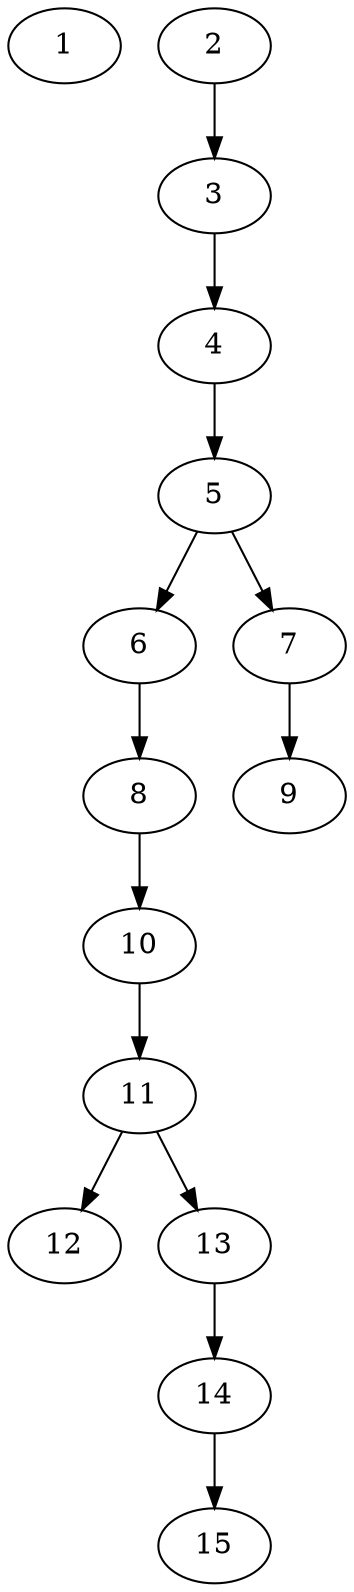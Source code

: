 // DAG automatically generated by daggen at Thu Oct  3 13:59:27 2019
// ./daggen --dot -n 15 --ccr 0.4 --fat 0.3 --regular 0.7 --density 0.5 --mindata 5242880 --maxdata 52428800 
digraph G {
  1 [size="43031040", alpha="0.07", expect_size="17212416"] 
  2 [size="50764800", alpha="0.09", expect_size="20305920"] 
  2 -> 3 [size ="20305920"]
  3 [size="21580800", alpha="0.01", expect_size="8632320"] 
  3 -> 4 [size ="8632320"]
  4 [size="50163200", alpha="0.08", expect_size="20065280"] 
  4 -> 5 [size ="20065280"]
  5 [size="49909760", alpha="0.07", expect_size="19963904"] 
  5 -> 6 [size ="19963904"]
  5 -> 7 [size ="19963904"]
  6 [size="57753600", alpha="0.12", expect_size="23101440"] 
  6 -> 8 [size ="23101440"]
  7 [size="112691200", alpha="0.12", expect_size="45076480"] 
  7 -> 9 [size ="45076480"]
  8 [size="15418880", alpha="0.19", expect_size="6167552"] 
  8 -> 10 [size ="6167552"]
  9 [size="118174720", alpha="0.02", expect_size="47269888"] 
  10 [size="34101760", alpha="0.10", expect_size="13640704"] 
  10 -> 11 [size ="13640704"]
  11 [size="49630720", alpha="0.03", expect_size="19852288"] 
  11 -> 12 [size ="19852288"]
  11 -> 13 [size ="19852288"]
  12 [size="92426240", alpha="0.01", expect_size="36970496"] 
  13 [size="26470400", alpha="0.01", expect_size="10588160"] 
  13 -> 14 [size ="10588160"]
  14 [size="32409600", alpha="0.02", expect_size="12963840"] 
  14 -> 15 [size ="12963840"]
  15 [size="81725440", alpha="0.18", expect_size="32690176"] 
}
